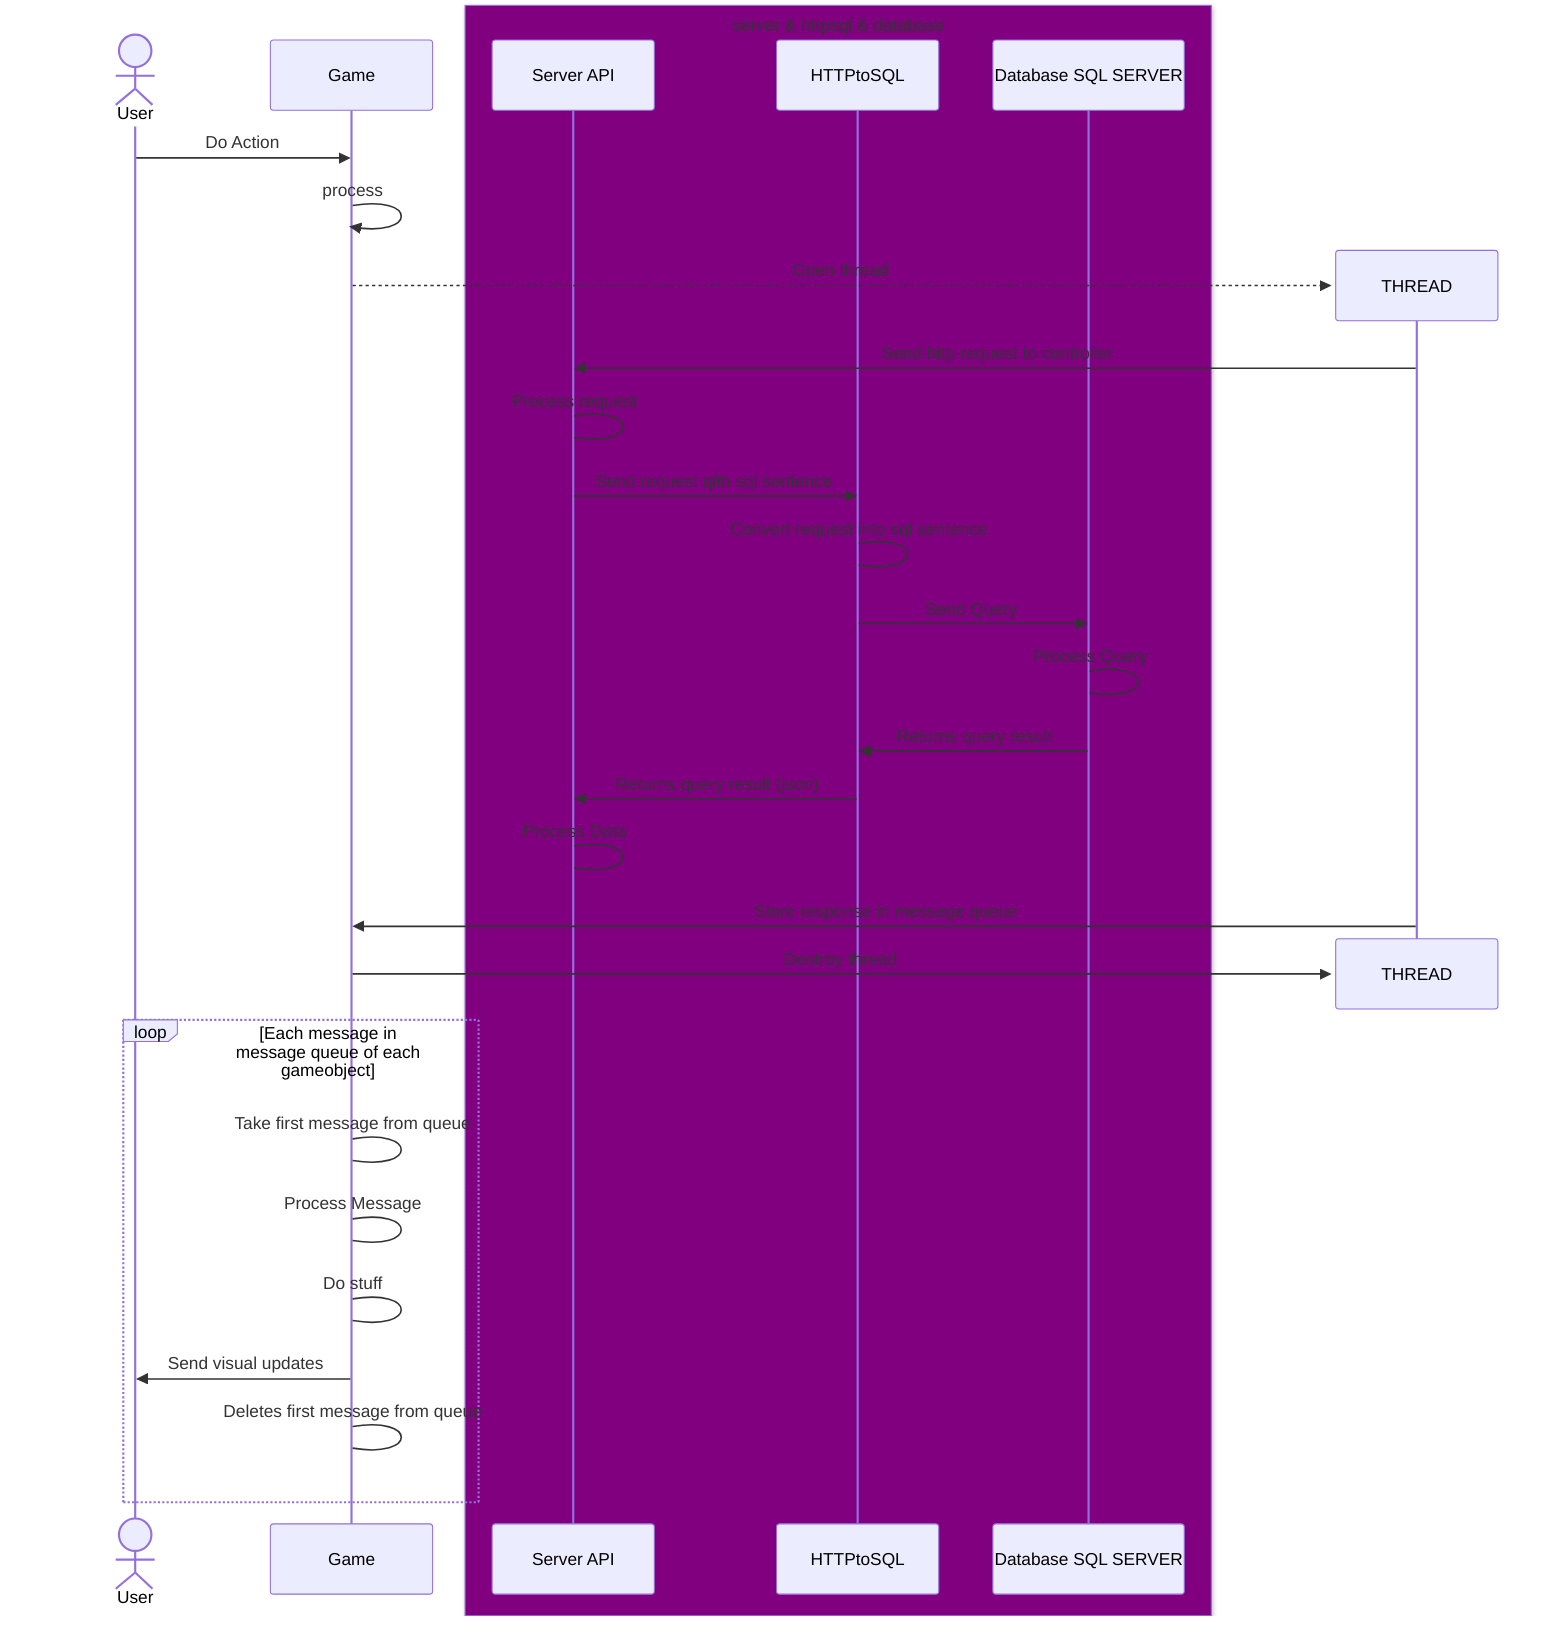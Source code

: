 sequenceDiagram
  actor user as User
  participant client as Game
  box Purple server & httpsql & database
  participant server as Server API
  participant httpsql as HTTPtoSQL
  participant database as Database SQL SERVER
  end
%% 1
  user->>client: Do Action
  client->>client: process
%% 1
  create participant thread as THREAD
  client-->>thread:Open thread
  thread->>server:Send http request to controller
  server->server:Process request
  server->>httpsql:Send request qith sql sentence
  httpsql->httpsql:Convert request into sql sentence
  httpsql->>database:Send Query
  database->database:Process Query
%% 3
  database->>httpsql:Returns query result
  httpsql->>server:Returns query result (json)
  server->server:Process Data
  thread->>client:Store response in message queue
  destroy thread
  client->>thread:Destroy thread
  
%% 4
  loop Each message in message queue of each gameobject
    client->client:Take first message from queue
    client->client:Process Message
    client->client:Do stuff
    client->>user:Send visual updates
    client->client:Deletes first message from queue
  end